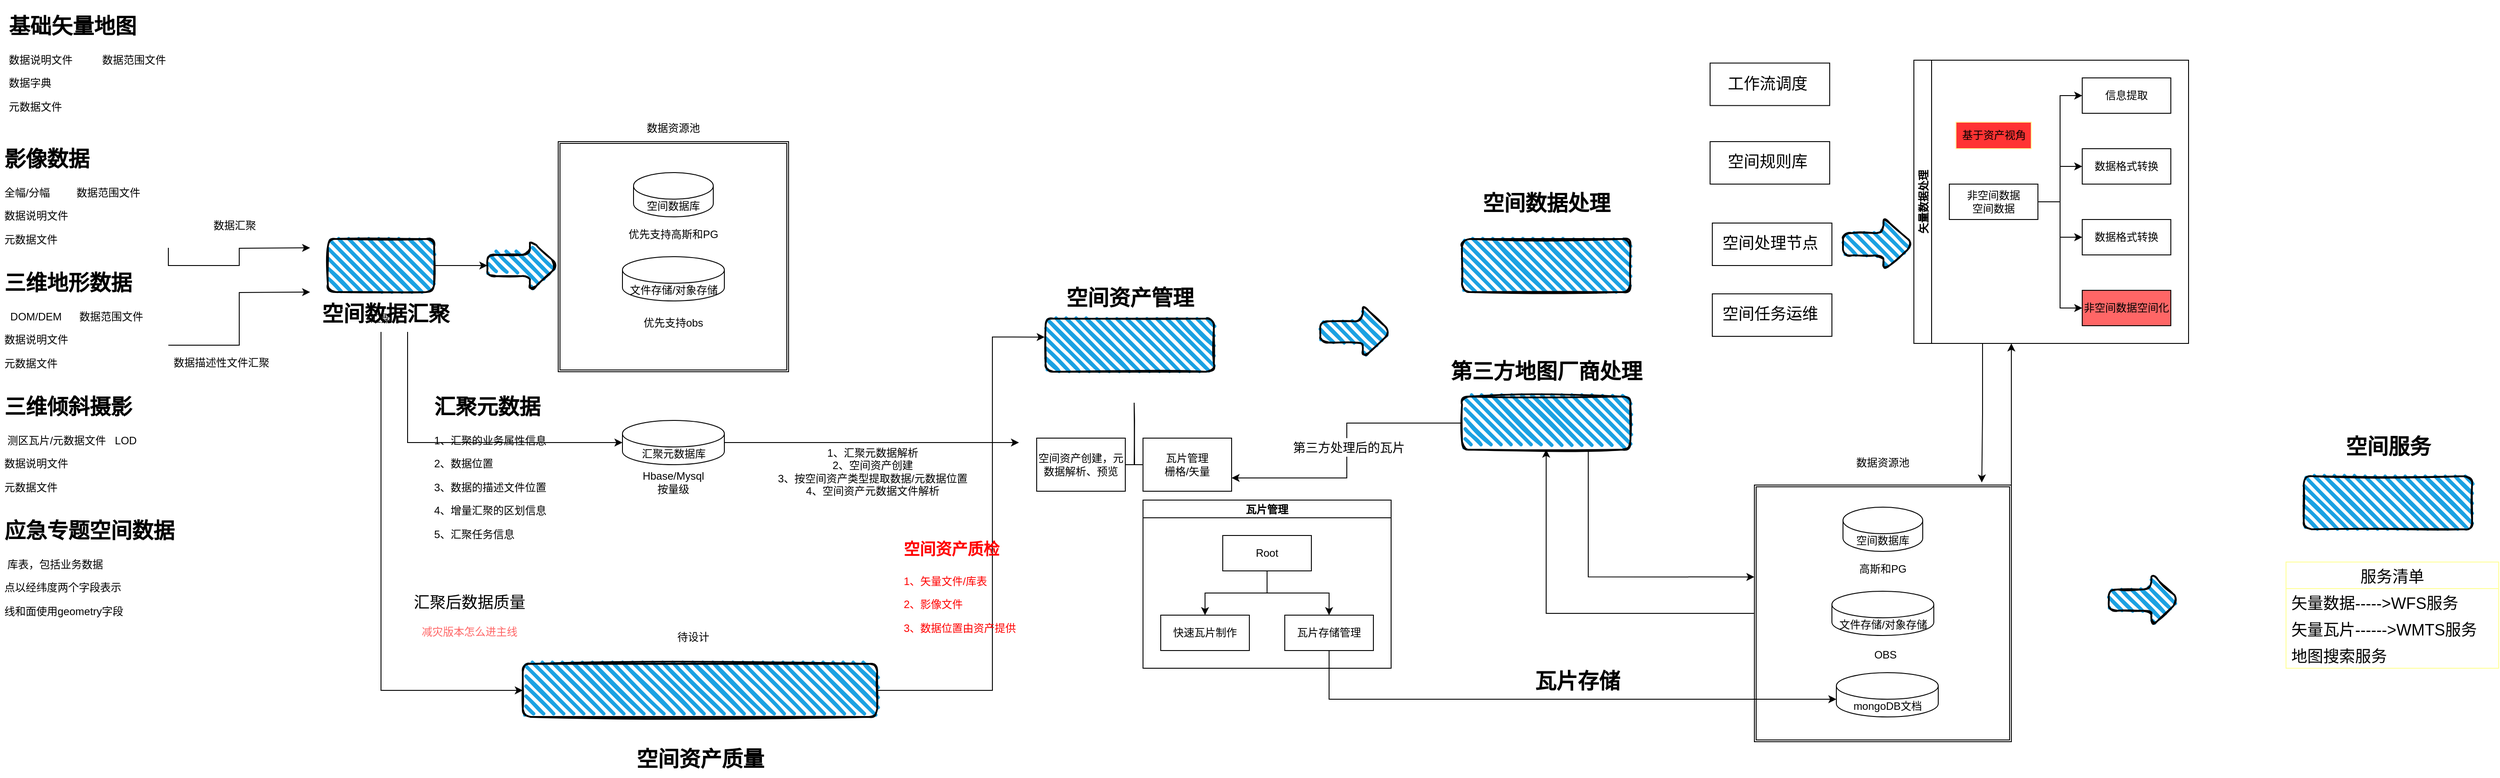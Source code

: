 <mxfile version="17.4.3" type="github">
  <diagram name="Page-1" id="2a216829-ef6e-dabb-86c1-c78162f3ba2b">
    <mxGraphModel dx="1501" dy="-283" grid="1" gridSize="10" guides="1" tooltips="1" connect="1" arrows="1" fold="1" page="1" pageScale="1" pageWidth="850" pageHeight="1100" background="none" math="0" shadow="0">
      <root>
        <mxCell id="0" />
        <mxCell id="1" parent="0" />
        <mxCell id="PqrT7txZ_QQFGgLDtHlx-11" value="" style="shape=ext;double=1;whiteSpace=wrap;html=1;aspect=fixed;" vertex="1" parent="1">
          <mxGeometry x="760" y="2212" width="260" height="260" as="geometry" />
        </mxCell>
        <mxCell id="PqrT7txZ_QQFGgLDtHlx-2" value="空间数据库" style="shape=cylinder3;whiteSpace=wrap;html=1;boundedLbl=1;backgroundOutline=1;size=15;" vertex="1" parent="1">
          <mxGeometry x="845" y="2247" width="90" height="50" as="geometry" />
        </mxCell>
        <mxCell id="PqrT7txZ_QQFGgLDtHlx-3" value="&lt;h1&gt;基础矢量地图&lt;/h1&gt;&lt;p&gt;数据说明文件&amp;nbsp; &amp;nbsp; &amp;nbsp; &amp;nbsp; &amp;nbsp; 数据范围文件&lt;/p&gt;&lt;p&gt;数据字典&lt;/p&gt;&lt;p&gt;元数据文件&lt;/p&gt;&lt;p&gt;&lt;br&gt;&lt;/p&gt;" style="text;html=1;strokeColor=none;fillColor=none;spacing=5;spacingTop=-20;whiteSpace=wrap;overflow=hidden;rounded=0;" vertex="1" parent="1">
          <mxGeometry x="135" y="2062" width="190" height="120" as="geometry" />
        </mxCell>
        <mxCell id="PqrT7txZ_QQFGgLDtHlx-18" style="edgeStyle=orthogonalEdgeStyle;rounded=0;orthogonalLoop=1;jettySize=auto;html=1;exitX=1;exitY=1;exitDx=0;exitDy=0;" edge="1" parent="1" source="PqrT7txZ_QQFGgLDtHlx-4">
          <mxGeometry relative="1" as="geometry">
            <mxPoint x="480" y="2332" as="targetPoint" />
          </mxGeometry>
        </mxCell>
        <mxCell id="PqrT7txZ_QQFGgLDtHlx-4" value="&lt;h1&gt;影像数据&lt;/h1&gt;&lt;p&gt;全幅/分幅&amp;nbsp; &amp;nbsp; &amp;nbsp; &amp;nbsp; &amp;nbsp;数据范围文件&lt;/p&gt;&lt;p&gt;数据说明文件&lt;/p&gt;&lt;p&gt;元数据文件&lt;/p&gt;&lt;p&gt;&lt;br&gt;&lt;/p&gt;" style="text;html=1;strokeColor=none;fillColor=none;spacing=5;spacingTop=-20;whiteSpace=wrap;overflow=hidden;rounded=0;" vertex="1" parent="1">
          <mxGeometry x="130" y="2212" width="190" height="120" as="geometry" />
        </mxCell>
        <mxCell id="PqrT7txZ_QQFGgLDtHlx-19" style="edgeStyle=orthogonalEdgeStyle;rounded=0;orthogonalLoop=1;jettySize=auto;html=1;exitX=1;exitY=0.75;exitDx=0;exitDy=0;" edge="1" parent="1" source="PqrT7txZ_QQFGgLDtHlx-5">
          <mxGeometry relative="1" as="geometry">
            <mxPoint x="480" y="2382" as="targetPoint" />
          </mxGeometry>
        </mxCell>
        <mxCell id="PqrT7txZ_QQFGgLDtHlx-5" value="&lt;h1&gt;三维地形数据&lt;/h1&gt;&lt;p&gt;&amp;nbsp; DOM/DEM&amp;nbsp; &amp;nbsp; &amp;nbsp; 数据范围文件&lt;/p&gt;&lt;p&gt;数据说明文件&lt;/p&gt;&lt;p&gt;元数据文件&lt;/p&gt;&lt;p&gt;&lt;br&gt;&lt;/p&gt;" style="text;html=1;strokeColor=none;fillColor=none;spacing=5;spacingTop=-20;whiteSpace=wrap;overflow=hidden;rounded=0;" vertex="1" parent="1">
          <mxGeometry x="130" y="2352" width="190" height="120" as="geometry" />
        </mxCell>
        <mxCell id="PqrT7txZ_QQFGgLDtHlx-6" value="&lt;h1&gt;三维倾斜摄影&lt;/h1&gt;&lt;p&gt;&amp;nbsp;测区瓦片/元数据文件&amp;nbsp; &amp;nbsp;LOD&lt;/p&gt;&lt;p&gt;数据说明文件&lt;/p&gt;&lt;p&gt;元数据文件&lt;/p&gt;&lt;p&gt;&lt;br&gt;&lt;/p&gt;" style="text;html=1;strokeColor=none;fillColor=none;spacing=5;spacingTop=-20;whiteSpace=wrap;overflow=hidden;rounded=0;" vertex="1" parent="1">
          <mxGeometry x="130" y="2492" width="190" height="120" as="geometry" />
        </mxCell>
        <mxCell id="PqrT7txZ_QQFGgLDtHlx-7" value="&lt;h1&gt;应急专题空间数据&lt;/h1&gt;&lt;p&gt;&amp;nbsp;库表，包括业务数据&lt;/p&gt;&lt;p&gt;点以经纬度两个字段表示&lt;/p&gt;&lt;p&gt;线和面使用geometry字段&lt;/p&gt;&lt;p&gt;&lt;br&gt;&lt;/p&gt;&lt;p&gt;&lt;br&gt;&lt;/p&gt;" style="text;html=1;strokeColor=none;fillColor=none;spacing=5;spacingTop=-20;whiteSpace=wrap;overflow=hidden;rounded=0;" vertex="1" parent="1">
          <mxGeometry x="130" y="2632" width="240" height="120" as="geometry" />
        </mxCell>
        <mxCell id="PqrT7txZ_QQFGgLDtHlx-15" value="" style="edgeStyle=orthogonalEdgeStyle;rounded=0;orthogonalLoop=1;jettySize=auto;html=1;" edge="1" parent="1" source="PqrT7txZ_QQFGgLDtHlx-8" target="PqrT7txZ_QQFGgLDtHlx-14">
          <mxGeometry relative="1" as="geometry" />
        </mxCell>
        <mxCell id="PqrT7txZ_QQFGgLDtHlx-8" value="" style="rounded=1;whiteSpace=wrap;html=1;strokeWidth=2;fillWeight=4;hachureGap=8;hachureAngle=45;fillColor=#1ba1e2;sketch=1;" vertex="1" parent="1">
          <mxGeometry x="500" y="2322" width="120" height="60" as="geometry" />
        </mxCell>
        <mxCell id="PqrT7txZ_QQFGgLDtHlx-20" style="edgeStyle=orthogonalEdgeStyle;rounded=0;orthogonalLoop=1;jettySize=auto;html=1;exitX=0.75;exitY=1;exitDx=0;exitDy=0;entryX=0;entryY=0.5;entryDx=0;entryDy=0;entryPerimeter=0;" edge="1" parent="1" source="PqrT7txZ_QQFGgLDtHlx-9" target="PqrT7txZ_QQFGgLDtHlx-17">
          <mxGeometry relative="1" as="geometry">
            <mxPoint x="770" y="2622" as="targetPoint" />
          </mxGeometry>
        </mxCell>
        <mxCell id="PqrT7txZ_QQFGgLDtHlx-35" style="edgeStyle=orthogonalEdgeStyle;rounded=0;orthogonalLoop=1;jettySize=auto;html=1;exitX=0.5;exitY=1;exitDx=0;exitDy=0;entryX=0;entryY=0.5;entryDx=0;entryDy=0;" edge="1" parent="1" source="PqrT7txZ_QQFGgLDtHlx-9" target="PqrT7txZ_QQFGgLDtHlx-33">
          <mxGeometry relative="1" as="geometry" />
        </mxCell>
        <mxCell id="PqrT7txZ_QQFGgLDtHlx-9" value="汇聚" style="text;html=1;strokeColor=none;fillColor=none;align=center;verticalAlign=middle;whiteSpace=wrap;rounded=0;" vertex="1" parent="1">
          <mxGeometry x="500" y="2397" width="120" height="30" as="geometry" />
        </mxCell>
        <mxCell id="PqrT7txZ_QQFGgLDtHlx-12" value="文件存储/对象存储" style="shape=cylinder3;whiteSpace=wrap;html=1;boundedLbl=1;backgroundOutline=1;size=15;" vertex="1" parent="1">
          <mxGeometry x="832.5" y="2342" width="115" height="50" as="geometry" />
        </mxCell>
        <mxCell id="PqrT7txZ_QQFGgLDtHlx-13" value="数据资源池" style="text;html=1;strokeColor=none;fillColor=none;align=center;verticalAlign=middle;whiteSpace=wrap;rounded=0;" vertex="1" parent="1">
          <mxGeometry x="850" y="2182" width="80" height="30" as="geometry" />
        </mxCell>
        <mxCell id="PqrT7txZ_QQFGgLDtHlx-14" value="" style="shape=singleArrow;whiteSpace=wrap;html=1;arrowWidth=0.4;arrowSize=0.4;fillColor=#1ba1e2;rounded=1;strokeWidth=2;fillWeight=4;hachureGap=8;hachureAngle=45;sketch=1;" vertex="1" parent="1">
          <mxGeometry x="680" y="2322" width="80" height="60" as="geometry" />
        </mxCell>
        <mxCell id="PqrT7txZ_QQFGgLDtHlx-45" style="edgeStyle=orthogonalEdgeStyle;rounded=0;orthogonalLoop=1;jettySize=auto;html=1;exitX=1;exitY=0.5;exitDx=0;exitDy=0;exitPerimeter=0;" edge="1" parent="1" source="PqrT7txZ_QQFGgLDtHlx-17">
          <mxGeometry relative="1" as="geometry">
            <mxPoint x="1280" y="2552" as="targetPoint" />
          </mxGeometry>
        </mxCell>
        <mxCell id="PqrT7txZ_QQFGgLDtHlx-17" value="汇聚元数据库" style="shape=cylinder3;whiteSpace=wrap;html=1;boundedLbl=1;backgroundOutline=1;size=15;" vertex="1" parent="1">
          <mxGeometry x="832.5" y="2527" width="115" height="50" as="geometry" />
        </mxCell>
        <mxCell id="PqrT7txZ_QQFGgLDtHlx-21" value="数据汇聚" style="text;html=1;strokeColor=none;fillColor=none;align=center;verticalAlign=middle;whiteSpace=wrap;rounded=0;" vertex="1" parent="1">
          <mxGeometry x="365" y="2292" width="60" height="30" as="geometry" />
        </mxCell>
        <mxCell id="PqrT7txZ_QQFGgLDtHlx-22" value="数据描述性文件汇聚" style="text;html=1;strokeColor=none;fillColor=none;align=center;verticalAlign=middle;whiteSpace=wrap;rounded=0;" vertex="1" parent="1">
          <mxGeometry x="320" y="2452" width="120" height="20" as="geometry" />
        </mxCell>
        <mxCell id="PqrT7txZ_QQFGgLDtHlx-23" value="&lt;h1&gt;汇聚元数据&lt;/h1&gt;&lt;p&gt;1、汇聚的业务属性信息&lt;/p&gt;&lt;p&gt;2、数据位置&lt;/p&gt;&lt;p&gt;3、数据的描述文件位置&lt;/p&gt;&lt;p&gt;4、增量汇聚的区划信息&lt;/p&gt;&lt;p&gt;5、汇聚任务信息&lt;/p&gt;" style="text;html=1;strokeColor=none;fillColor=none;spacing=5;spacingTop=-20;whiteSpace=wrap;overflow=hidden;rounded=0;" vertex="1" parent="1">
          <mxGeometry x="615" y="2492" width="185" height="170" as="geometry" />
        </mxCell>
        <mxCell id="PqrT7txZ_QQFGgLDtHlx-24" value="Hbase/Mysql&lt;br&gt;按量级" style="text;html=1;strokeColor=none;fillColor=none;align=center;verticalAlign=middle;whiteSpace=wrap;rounded=0;" vertex="1" parent="1">
          <mxGeometry x="850" y="2577" width="80" height="40" as="geometry" />
        </mxCell>
        <mxCell id="PqrT7txZ_QQFGgLDtHlx-25" value="优先支持高斯和PG" style="text;html=1;strokeColor=none;fillColor=none;align=center;verticalAlign=middle;whiteSpace=wrap;rounded=0;" vertex="1" parent="1">
          <mxGeometry x="830" y="2302" width="120" height="30" as="geometry" />
        </mxCell>
        <mxCell id="PqrT7txZ_QQFGgLDtHlx-26" value="优先支持obs" style="text;html=1;strokeColor=none;fillColor=none;align=center;verticalAlign=middle;whiteSpace=wrap;rounded=0;" vertex="1" parent="1">
          <mxGeometry x="850" y="2402" width="80" height="30" as="geometry" />
        </mxCell>
        <mxCell id="PqrT7txZ_QQFGgLDtHlx-91" style="edgeStyle=orthogonalEdgeStyle;rounded=0;orthogonalLoop=1;jettySize=auto;html=1;exitX=0.25;exitY=1;exitDx=0;exitDy=0;entryX=0.885;entryY=-0.01;entryDx=0;entryDy=0;entryPerimeter=0;fontSize=18;fontColor=#FF6666;" edge="1" parent="1" source="PqrT7txZ_QQFGgLDtHlx-27" target="PqrT7txZ_QQFGgLDtHlx-53">
          <mxGeometry relative="1" as="geometry" />
        </mxCell>
        <mxCell id="PqrT7txZ_QQFGgLDtHlx-27" value="矢量数据处理" style="swimlane;startSize=20;horizontal=0;childLayout=treeLayout;horizontalTree=1;resizable=0;containerType=tree;" vertex="1" parent="1">
          <mxGeometry x="2290" y="2120" width="310" height="320" as="geometry" />
        </mxCell>
        <mxCell id="PqrT7txZ_QQFGgLDtHlx-28" value="非空间数据&lt;br&gt;空间数据" style="whiteSpace=wrap;html=1;" vertex="1" parent="PqrT7txZ_QQFGgLDtHlx-27">
          <mxGeometry x="40" y="140" width="100" height="40" as="geometry" />
        </mxCell>
        <mxCell id="PqrT7txZ_QQFGgLDtHlx-29" value="信息提取" style="whiteSpace=wrap;html=1;" vertex="1" parent="PqrT7txZ_QQFGgLDtHlx-27">
          <mxGeometry x="190" y="20" width="100" height="40" as="geometry" />
        </mxCell>
        <mxCell id="PqrT7txZ_QQFGgLDtHlx-30" value="" style="edgeStyle=elbowEdgeStyle;elbow=horizontal;html=1;rounded=0;" edge="1" parent="PqrT7txZ_QQFGgLDtHlx-27" source="PqrT7txZ_QQFGgLDtHlx-28" target="PqrT7txZ_QQFGgLDtHlx-29">
          <mxGeometry relative="1" as="geometry" />
        </mxCell>
        <mxCell id="PqrT7txZ_QQFGgLDtHlx-31" value="数据格式转换" style="whiteSpace=wrap;html=1;" vertex="1" parent="PqrT7txZ_QQFGgLDtHlx-27">
          <mxGeometry x="190" y="100" width="100" height="40" as="geometry" />
        </mxCell>
        <mxCell id="PqrT7txZ_QQFGgLDtHlx-32" value="" style="edgeStyle=elbowEdgeStyle;elbow=horizontal;html=1;rounded=0;" edge="1" parent="PqrT7txZ_QQFGgLDtHlx-27" source="PqrT7txZ_QQFGgLDtHlx-28" target="PqrT7txZ_QQFGgLDtHlx-31">
          <mxGeometry relative="1" as="geometry" />
        </mxCell>
        <mxCell id="PqrT7txZ_QQFGgLDtHlx-61" value="" style="edgeStyle=elbowEdgeStyle;elbow=horizontal;html=1;rounded=0;" edge="1" target="PqrT7txZ_QQFGgLDtHlx-62" source="PqrT7txZ_QQFGgLDtHlx-28" parent="PqrT7txZ_QQFGgLDtHlx-27">
          <mxGeometry relative="1" as="geometry">
            <mxPoint x="2050" y="2302" as="sourcePoint" />
          </mxGeometry>
        </mxCell>
        <mxCell id="PqrT7txZ_QQFGgLDtHlx-62" value="非空间数据空间化" style="whiteSpace=wrap;html=1;fillColor=#FF6666;" vertex="1" parent="PqrT7txZ_QQFGgLDtHlx-27">
          <mxGeometry x="190" y="260" width="100" height="40" as="geometry" />
        </mxCell>
        <mxCell id="PqrT7txZ_QQFGgLDtHlx-63" value="" style="edgeStyle=elbowEdgeStyle;elbow=horizontal;html=1;rounded=0;" edge="1" target="PqrT7txZ_QQFGgLDtHlx-64" source="PqrT7txZ_QQFGgLDtHlx-28" parent="PqrT7txZ_QQFGgLDtHlx-27">
          <mxGeometry relative="1" as="geometry">
            <mxPoint x="2050" y="2382" as="sourcePoint" />
          </mxGeometry>
        </mxCell>
        <mxCell id="PqrT7txZ_QQFGgLDtHlx-64" value="数据格式转换" style="whiteSpace=wrap;html=1;" vertex="1" parent="PqrT7txZ_QQFGgLDtHlx-27">
          <mxGeometry x="190" y="180" width="100" height="40" as="geometry" />
        </mxCell>
        <mxCell id="PqrT7txZ_QQFGgLDtHlx-70" value="基于资产视角" style="text;html=1;strokeColor=#FFFF99;fillColor=#FF3333;align=center;verticalAlign=middle;whiteSpace=wrap;rounded=0;" vertex="1" parent="PqrT7txZ_QQFGgLDtHlx-27">
          <mxGeometry x="47.5" y="70" width="85" height="30" as="geometry" />
        </mxCell>
        <mxCell id="PqrT7txZ_QQFGgLDtHlx-71" style="edgeStyle=orthogonalEdgeStyle;rounded=0;orthogonalLoop=1;jettySize=auto;html=1;entryX=-0.005;entryY=0.347;entryDx=0;entryDy=0;entryPerimeter=0;" edge="1" parent="1" source="PqrT7txZ_QQFGgLDtHlx-33" target="PqrT7txZ_QQFGgLDtHlx-39">
          <mxGeometry relative="1" as="geometry">
            <mxPoint x="1260" y="2600" as="targetPoint" />
            <Array as="points">
              <mxPoint x="1250" y="2832" />
              <mxPoint x="1250" y="2433" />
            </Array>
          </mxGeometry>
        </mxCell>
        <mxCell id="PqrT7txZ_QQFGgLDtHlx-33" value="" style="rounded=1;whiteSpace=wrap;html=1;strokeWidth=2;fillWeight=4;hachureGap=8;hachureAngle=45;fillColor=#1ba1e2;sketch=1;" vertex="1" parent="1">
          <mxGeometry x="720" y="2802" width="400" height="60" as="geometry" />
        </mxCell>
        <mxCell id="PqrT7txZ_QQFGgLDtHlx-34" value="待设计" style="text;html=1;strokeColor=none;fillColor=none;align=center;verticalAlign=middle;whiteSpace=wrap;rounded=0;" vertex="1" parent="1">
          <mxGeometry x="855" y="2752" width="115" height="40" as="geometry" />
        </mxCell>
        <mxCell id="PqrT7txZ_QQFGgLDtHlx-36" value="&lt;font style=&quot;font-size: 18px&quot;&gt;汇聚后数据质量&lt;/font&gt;&lt;br&gt;&lt;br&gt;&lt;font color=&quot;#ff6666&quot;&gt;减灾版本怎么进主线&lt;/font&gt;" style="text;html=1;strokeColor=none;fillColor=none;align=center;verticalAlign=middle;whiteSpace=wrap;rounded=0;" vertex="1" parent="1">
          <mxGeometry x="580" y="2735" width="160" height="25" as="geometry" />
        </mxCell>
        <mxCell id="PqrT7txZ_QQFGgLDtHlx-37" value="空间资产质量" style="text;strokeColor=none;fillColor=none;html=1;fontSize=24;fontStyle=1;verticalAlign=middle;align=center;" vertex="1" parent="1">
          <mxGeometry x="870" y="2890" width="100" height="40" as="geometry" />
        </mxCell>
        <mxCell id="PqrT7txZ_QQFGgLDtHlx-38" value="空间数据汇聚" style="text;strokeColor=none;fillColor=none;html=1;fontSize=24;fontStyle=1;verticalAlign=middle;align=center;" vertex="1" parent="1">
          <mxGeometry x="515" y="2387" width="100" height="40" as="geometry" />
        </mxCell>
        <mxCell id="PqrT7txZ_QQFGgLDtHlx-39" value="" style="rounded=1;whiteSpace=wrap;html=1;strokeWidth=2;fillWeight=4;hachureGap=8;hachureAngle=45;fillColor=#1ba1e2;sketch=1;" vertex="1" parent="1">
          <mxGeometry x="1310" y="2412" width="190" height="60" as="geometry" />
        </mxCell>
        <mxCell id="PqrT7txZ_QQFGgLDtHlx-40" value="空间资产管理" style="text;strokeColor=none;fillColor=none;html=1;fontSize=24;fontStyle=1;verticalAlign=middle;align=center;" vertex="1" parent="1">
          <mxGeometry x="1355" y="2369" width="100" height="40" as="geometry" />
        </mxCell>
        <mxCell id="PqrT7txZ_QQFGgLDtHlx-41" value="" style="edgeStyle=orthogonalEdgeStyle;startArrow=none;endArrow=none;rounded=0;targetPortConstraint=eastwest;sourcePortConstraint=northsouth;" edge="1" target="PqrT7txZ_QQFGgLDtHlx-43" parent="1">
          <mxGeometry relative="1" as="geometry">
            <mxPoint x="1410" y="2507" as="sourcePoint" />
          </mxGeometry>
        </mxCell>
        <mxCell id="PqrT7txZ_QQFGgLDtHlx-42" value="" style="edgeStyle=orthogonalEdgeStyle;startArrow=none;endArrow=none;rounded=0;targetPortConstraint=eastwest;sourcePortConstraint=northsouth;" edge="1" target="PqrT7txZ_QQFGgLDtHlx-44" parent="1">
          <mxGeometry relative="1" as="geometry">
            <mxPoint x="1410" y="2507" as="sourcePoint" />
          </mxGeometry>
        </mxCell>
        <mxCell id="PqrT7txZ_QQFGgLDtHlx-43" value="空间资产创建，元数据解析、预览" style="whiteSpace=wrap;html=1;align=center;verticalAlign=middle;treeFolding=1;treeMoving=1;" vertex="1" parent="1">
          <mxGeometry x="1300" y="2547" width="100" height="60" as="geometry" />
        </mxCell>
        <mxCell id="PqrT7txZ_QQFGgLDtHlx-44" value="瓦片管理&lt;br&gt;栅格/矢量" style="whiteSpace=wrap;html=1;align=center;verticalAlign=middle;treeFolding=1;treeMoving=1;" vertex="1" parent="1">
          <mxGeometry x="1420" y="2547" width="100" height="60" as="geometry" />
        </mxCell>
        <mxCell id="PqrT7txZ_QQFGgLDtHlx-46" value="1、汇聚元数据解析&lt;br&gt;2、空间资产创建&lt;br&gt;3、按空间资产类型提取数据/元数据位置&lt;br&gt;4、空间资产元数据文件解析" style="text;html=1;strokeColor=none;fillColor=none;align=center;verticalAlign=middle;whiteSpace=wrap;rounded=0;" vertex="1" parent="1">
          <mxGeometry x="980" y="2553.5" width="270" height="63.5" as="geometry" />
        </mxCell>
        <mxCell id="PqrT7txZ_QQFGgLDtHlx-47" value="瓦片管理" style="swimlane;startSize=20;horizontal=1;childLayout=treeLayout;horizontalTree=0;resizable=0;containerType=tree;" vertex="1" parent="1">
          <mxGeometry x="1420" y="2617" width="280" height="190" as="geometry" />
        </mxCell>
        <mxCell id="PqrT7txZ_QQFGgLDtHlx-48" value="Root" style="whiteSpace=wrap;html=1;" vertex="1" parent="PqrT7txZ_QQFGgLDtHlx-47">
          <mxGeometry x="90" y="40" width="100" height="40" as="geometry" />
        </mxCell>
        <mxCell id="PqrT7txZ_QQFGgLDtHlx-49" value="快速瓦片制作" style="whiteSpace=wrap;html=1;" vertex="1" parent="PqrT7txZ_QQFGgLDtHlx-47">
          <mxGeometry x="20" y="130" width="100" height="40" as="geometry" />
        </mxCell>
        <mxCell id="PqrT7txZ_QQFGgLDtHlx-50" value="" style="edgeStyle=elbowEdgeStyle;elbow=vertical;html=1;rounded=0;" edge="1" parent="PqrT7txZ_QQFGgLDtHlx-47" source="PqrT7txZ_QQFGgLDtHlx-48" target="PqrT7txZ_QQFGgLDtHlx-49">
          <mxGeometry relative="1" as="geometry" />
        </mxCell>
        <mxCell id="PqrT7txZ_QQFGgLDtHlx-51" value="瓦片存储管理" style="whiteSpace=wrap;html=1;" vertex="1" parent="PqrT7txZ_QQFGgLDtHlx-47">
          <mxGeometry x="160" y="130" width="100" height="40" as="geometry" />
        </mxCell>
        <mxCell id="PqrT7txZ_QQFGgLDtHlx-52" value="" style="edgeStyle=elbowEdgeStyle;elbow=vertical;html=1;rounded=0;" edge="1" parent="PqrT7txZ_QQFGgLDtHlx-47" source="PqrT7txZ_QQFGgLDtHlx-48" target="PqrT7txZ_QQFGgLDtHlx-51">
          <mxGeometry relative="1" as="geometry" />
        </mxCell>
        <mxCell id="PqrT7txZ_QQFGgLDtHlx-89" style="edgeStyle=orthogonalEdgeStyle;rounded=0;orthogonalLoop=1;jettySize=auto;html=1;entryX=0.5;entryY=1;entryDx=0;entryDy=0;fontSize=18;" edge="1" parent="1" source="PqrT7txZ_QQFGgLDtHlx-53" target="PqrT7txZ_QQFGgLDtHlx-86">
          <mxGeometry relative="1" as="geometry" />
        </mxCell>
        <mxCell id="PqrT7txZ_QQFGgLDtHlx-92" style="edgeStyle=orthogonalEdgeStyle;rounded=0;orthogonalLoop=1;jettySize=auto;html=1;exitX=1;exitY=0;exitDx=0;exitDy=0;fontSize=18;fontColor=#FF6666;" edge="1" parent="1" source="PqrT7txZ_QQFGgLDtHlx-53">
          <mxGeometry relative="1" as="geometry">
            <mxPoint x="2400.0" y="2440" as="targetPoint" />
          </mxGeometry>
        </mxCell>
        <mxCell id="PqrT7txZ_QQFGgLDtHlx-53" value="" style="shape=ext;double=1;whiteSpace=wrap;html=1;aspect=fixed;" vertex="1" parent="1">
          <mxGeometry x="2110" y="2600" width="290" height="290" as="geometry" />
        </mxCell>
        <mxCell id="PqrT7txZ_QQFGgLDtHlx-54" value="空间数据库" style="shape=cylinder3;whiteSpace=wrap;html=1;boundedLbl=1;backgroundOutline=1;size=15;" vertex="1" parent="1">
          <mxGeometry x="2210" y="2625" width="90" height="50" as="geometry" />
        </mxCell>
        <mxCell id="PqrT7txZ_QQFGgLDtHlx-55" value="文件存储/对象存储" style="shape=cylinder3;whiteSpace=wrap;html=1;boundedLbl=1;backgroundOutline=1;size=15;" vertex="1" parent="1">
          <mxGeometry x="2197.5" y="2720" width="115" height="50" as="geometry" />
        </mxCell>
        <mxCell id="PqrT7txZ_QQFGgLDtHlx-56" value="数据资源池" style="text;html=1;strokeColor=none;fillColor=none;align=center;verticalAlign=middle;whiteSpace=wrap;rounded=0;" vertex="1" parent="1">
          <mxGeometry x="2215" y="2560" width="80" height="30" as="geometry" />
        </mxCell>
        <mxCell id="PqrT7txZ_QQFGgLDtHlx-57" value="高斯和PG" style="text;html=1;strokeColor=none;fillColor=none;align=center;verticalAlign=middle;whiteSpace=wrap;rounded=0;" vertex="1" parent="1">
          <mxGeometry x="2195" y="2680" width="120" height="30" as="geometry" />
        </mxCell>
        <mxCell id="PqrT7txZ_QQFGgLDtHlx-65" value="mongoDB文档" style="shape=cylinder3;whiteSpace=wrap;html=1;boundedLbl=1;backgroundOutline=1;size=15;" vertex="1" parent="1">
          <mxGeometry x="2202.5" y="2812" width="115" height="50" as="geometry" />
        </mxCell>
        <mxCell id="PqrT7txZ_QQFGgLDtHlx-66" style="edgeStyle=orthogonalEdgeStyle;rounded=0;orthogonalLoop=1;jettySize=auto;html=1;exitX=0.5;exitY=1;exitDx=0;exitDy=0;entryX=0;entryY=0;entryDx=0;entryDy=30;entryPerimeter=0;" edge="1" parent="1" source="PqrT7txZ_QQFGgLDtHlx-51" target="PqrT7txZ_QQFGgLDtHlx-65">
          <mxGeometry relative="1" as="geometry" />
        </mxCell>
        <mxCell id="PqrT7txZ_QQFGgLDtHlx-67" value="瓦片存储" style="text;strokeColor=none;fillColor=none;html=1;fontSize=24;fontStyle=1;verticalAlign=middle;align=center;" vertex="1" parent="1">
          <mxGeometry x="1860" y="2802" width="100" height="40" as="geometry" />
        </mxCell>
        <mxCell id="PqrT7txZ_QQFGgLDtHlx-69" value="" style="shape=singleArrow;whiteSpace=wrap;html=1;arrowWidth=0.4;arrowSize=0.4;fillColor=#1ba1e2;rounded=1;strokeWidth=2;fillWeight=4;hachureGap=8;hachureAngle=45;sketch=1;" vertex="1" parent="1">
          <mxGeometry x="1620" y="2397" width="80" height="60" as="geometry" />
        </mxCell>
        <mxCell id="PqrT7txZ_QQFGgLDtHlx-73" value="&lt;h1&gt;&lt;font style=&quot;font-size: 18px&quot; color=&quot;#ff0000&quot;&gt;空间资产质检&lt;/font&gt;&lt;/h1&gt;&lt;p&gt;&lt;font color=&quot;#ff0000&quot;&gt;1、矢量文件/库表&lt;/font&gt;&lt;/p&gt;&lt;p&gt;&lt;font color=&quot;#ff0000&quot;&gt;2、影像文件&lt;/font&gt;&lt;/p&gt;&lt;p&gt;&lt;font color=&quot;#ff0000&quot;&gt;3、数据位置由资产提供&lt;/font&gt;&lt;/p&gt;&lt;p&gt;&lt;br&gt;&lt;/p&gt;" style="text;html=1;strokeColor=none;fillColor=none;spacing=5;spacingTop=-20;whiteSpace=wrap;overflow=hidden;rounded=0;" vertex="1" parent="1">
          <mxGeometry x="1145" y="2650.5" width="210" height="123" as="geometry" />
        </mxCell>
        <mxCell id="PqrT7txZ_QQFGgLDtHlx-74" value="" style="rounded=1;whiteSpace=wrap;html=1;strokeWidth=2;fillWeight=4;hachureGap=8;hachureAngle=45;fillColor=#1ba1e2;sketch=1;" vertex="1" parent="1">
          <mxGeometry x="1780" y="2322" width="190" height="60" as="geometry" />
        </mxCell>
        <mxCell id="PqrT7txZ_QQFGgLDtHlx-75" value="空间数据处理" style="text;strokeColor=none;fillColor=none;html=1;fontSize=24;fontStyle=1;verticalAlign=middle;align=center;" vertex="1" parent="1">
          <mxGeometry x="1825" y="2262" width="100" height="40" as="geometry" />
        </mxCell>
        <mxCell id="PqrT7txZ_QQFGgLDtHlx-77" value="" style="verticalLabelPosition=bottom;verticalAlign=top;html=1;shape=mxgraph.basic.rect;fillColor2=none;strokeWidth=1;size=20;indent=5;fontSize=18;fillColor=#FFFFFF;" vertex="1" parent="1">
          <mxGeometry x="2060" y="2123.25" width="135" height="48" as="geometry" />
        </mxCell>
        <mxCell id="PqrT7txZ_QQFGgLDtHlx-78" value="工作流调度" style="text;html=1;strokeColor=none;fillColor=none;align=center;verticalAlign=middle;whiteSpace=wrap;rounded=0;fontSize=18;" vertex="1" parent="1">
          <mxGeometry x="2070" y="2133" width="110" height="27" as="geometry" />
        </mxCell>
        <mxCell id="PqrT7txZ_QQFGgLDtHlx-79" value="" style="verticalLabelPosition=bottom;verticalAlign=top;html=1;shape=mxgraph.basic.rect;fillColor2=none;strokeWidth=1;size=20;indent=5;fontSize=18;fillColor=#FFFFFF;" vertex="1" parent="1">
          <mxGeometry x="2060" y="2212" width="135" height="48" as="geometry" />
        </mxCell>
        <mxCell id="PqrT7txZ_QQFGgLDtHlx-80" value="空间规则库" style="text;html=1;strokeColor=none;fillColor=none;align=center;verticalAlign=middle;whiteSpace=wrap;rounded=0;fontSize=18;" vertex="1" parent="1">
          <mxGeometry x="2070" y="2221.75" width="110" height="27" as="geometry" />
        </mxCell>
        <mxCell id="PqrT7txZ_QQFGgLDtHlx-81" value="" style="verticalLabelPosition=bottom;verticalAlign=top;html=1;shape=mxgraph.basic.rect;fillColor2=none;strokeWidth=1;size=20;indent=5;fontSize=18;fillColor=#FFFFFF;" vertex="1" parent="1">
          <mxGeometry x="2062.5" y="2304" width="135" height="48" as="geometry" />
        </mxCell>
        <mxCell id="PqrT7txZ_QQFGgLDtHlx-82" value="空间处理节点" style="text;html=1;strokeColor=none;fillColor=none;align=center;verticalAlign=middle;whiteSpace=wrap;rounded=0;fontSize=18;" vertex="1" parent="1">
          <mxGeometry x="2072.5" y="2313.75" width="110" height="27" as="geometry" />
        </mxCell>
        <mxCell id="PqrT7txZ_QQFGgLDtHlx-83" value="" style="verticalLabelPosition=bottom;verticalAlign=top;html=1;shape=mxgraph.basic.rect;fillColor2=none;strokeWidth=1;size=20;indent=5;fontSize=18;fillColor=#FFFFFF;" vertex="1" parent="1">
          <mxGeometry x="2062.5" y="2384" width="135" height="48" as="geometry" />
        </mxCell>
        <mxCell id="PqrT7txZ_QQFGgLDtHlx-84" value="空间任务运维" style="text;html=1;strokeColor=none;fillColor=none;align=center;verticalAlign=middle;whiteSpace=wrap;rounded=0;fontSize=18;" vertex="1" parent="1">
          <mxGeometry x="2072.5" y="2393.75" width="110" height="27" as="geometry" />
        </mxCell>
        <mxCell id="PqrT7txZ_QQFGgLDtHlx-85" value="" style="shape=singleArrow;whiteSpace=wrap;html=1;arrowWidth=0.422;arrowSize=0.429;fillColor=#1ba1e2;rounded=1;strokeWidth=2;fillWeight=4;hachureGap=8;hachureAngle=45;sketch=1;" vertex="1" parent="1">
          <mxGeometry x="2210" y="2298" width="80" height="60" as="geometry" />
        </mxCell>
        <mxCell id="PqrT7txZ_QQFGgLDtHlx-88" style="edgeStyle=orthogonalEdgeStyle;rounded=0;orthogonalLoop=1;jettySize=auto;html=1;entryX=0;entryY=0.358;entryDx=0;entryDy=0;entryPerimeter=0;fontSize=18;exitX=0.75;exitY=1;exitDx=0;exitDy=0;" edge="1" parent="1" source="PqrT7txZ_QQFGgLDtHlx-86" target="PqrT7txZ_QQFGgLDtHlx-53">
          <mxGeometry relative="1" as="geometry" />
        </mxCell>
        <mxCell id="PqrT7txZ_QQFGgLDtHlx-101" style="edgeStyle=orthogonalEdgeStyle;rounded=0;orthogonalLoop=1;jettySize=auto;html=1;entryX=1;entryY=0.75;entryDx=0;entryDy=0;fontSize=18;fontColor=#000000;" edge="1" parent="1" source="PqrT7txZ_QQFGgLDtHlx-86" target="PqrT7txZ_QQFGgLDtHlx-44">
          <mxGeometry relative="1" as="geometry" />
        </mxCell>
        <mxCell id="PqrT7txZ_QQFGgLDtHlx-102" value="&lt;font style=&quot;font-size: 14px&quot;&gt;第三方处理后的瓦片&lt;/font&gt;" style="edgeLabel;html=1;align=center;verticalAlign=middle;resizable=0;points=[];fontSize=18;fontColor=#000000;" vertex="1" connectable="0" parent="PqrT7txZ_QQFGgLDtHlx-101">
          <mxGeometry x="-0.029" y="2" relative="1" as="geometry">
            <mxPoint as="offset" />
          </mxGeometry>
        </mxCell>
        <mxCell id="PqrT7txZ_QQFGgLDtHlx-86" value="" style="rounded=1;whiteSpace=wrap;html=1;strokeWidth=2;fillWeight=4;hachureGap=8;hachureAngle=45;fillColor=#1ba1e2;sketch=1;" vertex="1" parent="1">
          <mxGeometry x="1780" y="2500" width="190" height="60" as="geometry" />
        </mxCell>
        <mxCell id="PqrT7txZ_QQFGgLDtHlx-87" value="第三方地图厂商处理" style="text;strokeColor=none;fillColor=none;html=1;fontSize=24;fontStyle=1;verticalAlign=middle;align=center;" vertex="1" parent="1">
          <mxGeometry x="1825" y="2452" width="100" height="40" as="geometry" />
        </mxCell>
        <mxCell id="PqrT7txZ_QQFGgLDtHlx-90" value="OBS" style="text;html=1;strokeColor=none;fillColor=none;align=center;verticalAlign=middle;whiteSpace=wrap;rounded=0;" vertex="1" parent="1">
          <mxGeometry x="2197.5" y="2777" width="120" height="30" as="geometry" />
        </mxCell>
        <mxCell id="PqrT7txZ_QQFGgLDtHlx-93" value="" style="shape=singleArrow;whiteSpace=wrap;html=1;arrowWidth=0.4;arrowSize=0.4;fillColor=#1ba1e2;rounded=1;strokeWidth=2;fillWeight=4;hachureGap=8;hachureAngle=45;sketch=1;" vertex="1" parent="1">
          <mxGeometry x="2510" y="2700" width="80" height="60" as="geometry" />
        </mxCell>
        <mxCell id="PqrT7txZ_QQFGgLDtHlx-94" value="" style="rounded=1;whiteSpace=wrap;html=1;strokeWidth=2;fillWeight=4;hachureGap=8;hachureAngle=45;fillColor=#1ba1e2;sketch=1;" vertex="1" parent="1">
          <mxGeometry x="2730" y="2590" width="190" height="60" as="geometry" />
        </mxCell>
        <mxCell id="PqrT7txZ_QQFGgLDtHlx-96" value="&lt;font color=&quot;#000000&quot;&gt;空间服务&lt;/font&gt;" style="text;strokeColor=none;fillColor=none;html=1;fontSize=24;fontStyle=1;verticalAlign=middle;align=center;fontColor=#FF6666;" vertex="1" parent="1">
          <mxGeometry x="2775" y="2537" width="100" height="40" as="geometry" />
        </mxCell>
        <mxCell id="PqrT7txZ_QQFGgLDtHlx-97" value="服务清单" style="swimlane;fontStyle=0;childLayout=stackLayout;horizontal=1;startSize=30;horizontalStack=0;resizeParent=1;resizeParentMax=0;resizeLast=0;collapsible=1;marginBottom=0;fontSize=18;fontColor=#000000;strokeColor=#FFFF99;fillColor=#FFFFFF;" vertex="1" parent="1">
          <mxGeometry x="2710" y="2687" width="240" height="120" as="geometry" />
        </mxCell>
        <mxCell id="PqrT7txZ_QQFGgLDtHlx-98" value="矢量数据-----&gt;WFS服务" style="text;strokeColor=none;fillColor=none;align=left;verticalAlign=middle;spacingLeft=4;spacingRight=4;overflow=hidden;points=[[0,0.5],[1,0.5]];portConstraint=eastwest;rotatable=0;fontSize=18;fontColor=#000000;" vertex="1" parent="PqrT7txZ_QQFGgLDtHlx-97">
          <mxGeometry y="30" width="240" height="30" as="geometry" />
        </mxCell>
        <mxCell id="PqrT7txZ_QQFGgLDtHlx-99" value="矢量瓦片------&gt;WMTS服务" style="text;strokeColor=none;fillColor=none;align=left;verticalAlign=middle;spacingLeft=4;spacingRight=4;overflow=hidden;points=[[0,0.5],[1,0.5]];portConstraint=eastwest;rotatable=0;fontSize=18;fontColor=#000000;" vertex="1" parent="PqrT7txZ_QQFGgLDtHlx-97">
          <mxGeometry y="60" width="240" height="30" as="geometry" />
        </mxCell>
        <mxCell id="PqrT7txZ_QQFGgLDtHlx-100" value="地图搜索服务" style="text;strokeColor=none;fillColor=none;align=left;verticalAlign=middle;spacingLeft=4;spacingRight=4;overflow=hidden;points=[[0,0.5],[1,0.5]];portConstraint=eastwest;rotatable=0;fontSize=18;fontColor=#000000;" vertex="1" parent="PqrT7txZ_QQFGgLDtHlx-97">
          <mxGeometry y="90" width="240" height="30" as="geometry" />
        </mxCell>
      </root>
    </mxGraphModel>
  </diagram>
</mxfile>
